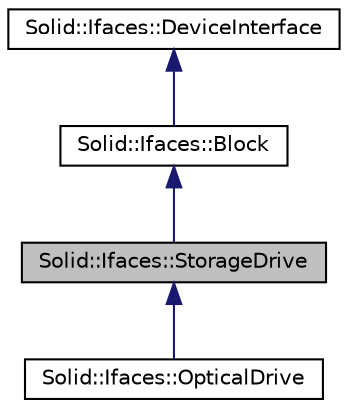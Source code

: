 digraph "Solid::Ifaces::StorageDrive"
{
  edge [fontname="Helvetica",fontsize="10",labelfontname="Helvetica",labelfontsize="10"];
  node [fontname="Helvetica",fontsize="10",shape=record];
  Node0 [label="Solid::Ifaces::StorageDrive",height=0.2,width=0.4,color="black", fillcolor="grey75", style="filled", fontcolor="black"];
  Node1 -> Node0 [dir="back",color="midnightblue",fontsize="10",style="solid",fontname="Helvetica"];
  Node1 [label="Solid::Ifaces::Block",height=0.2,width=0.4,color="black", fillcolor="white", style="filled",URL="$classSolid_1_1Ifaces_1_1Block.html",tooltip="This device interface is available on block devices. "];
  Node2 -> Node1 [dir="back",color="midnightblue",fontsize="10",style="solid",fontname="Helvetica"];
  Node2 [label="Solid::Ifaces::DeviceInterface",height=0.2,width=0.4,color="black", fillcolor="white", style="filled",URL="$classSolid_1_1Ifaces_1_1DeviceInterface.html",tooltip="Base interface of all the device interfaces. "];
  Node0 -> Node3 [dir="back",color="midnightblue",fontsize="10",style="solid",fontname="Helvetica"];
  Node3 [label="Solid::Ifaces::OpticalDrive",height=0.2,width=0.4,color="black", fillcolor="white", style="filled",URL="$classSolid_1_1Ifaces_1_1OpticalDrive.html",tooltip="This device interface is available on CD-ROM drives. "];
}
